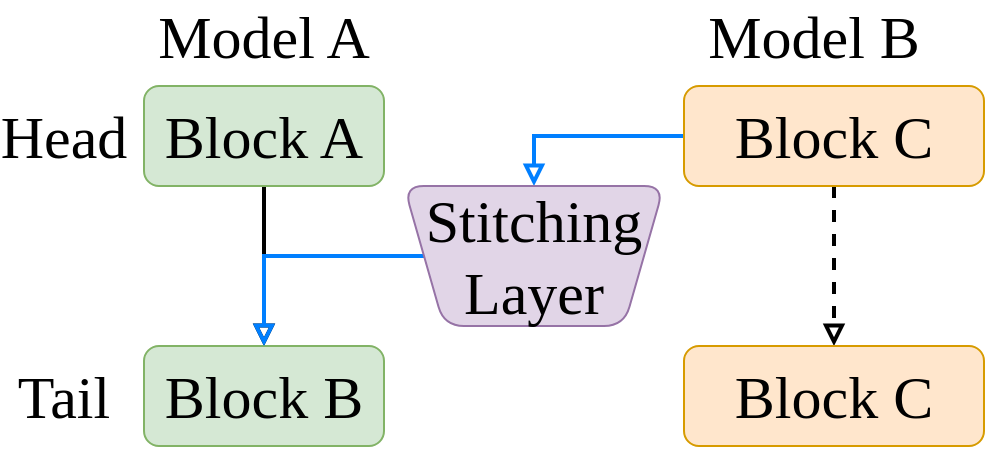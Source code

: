 <mxfile version="26.0.10">
  <diagram name="Page-1" id="6bona2nswfuM23irWO-D">
    <mxGraphModel dx="1434" dy="822" grid="1" gridSize="10" guides="1" tooltips="1" connect="1" arrows="1" fold="1" page="1" pageScale="1" pageWidth="850" pageHeight="1100" math="0" shadow="0">
      <root>
        <mxCell id="0" />
        <mxCell id="1" parent="0" />
        <mxCell id="6r7mWHRHmyrthiJqFdnM-7" value="" style="edgeStyle=orthogonalEdgeStyle;rounded=0;orthogonalLoop=1;jettySize=auto;html=1;strokeWidth=2;endArrow=block;endFill=0;" parent="1" source="6r7mWHRHmyrthiJqFdnM-1" target="6r7mWHRHmyrthiJqFdnM-2" edge="1">
          <mxGeometry relative="1" as="geometry" />
        </mxCell>
        <mxCell id="6r7mWHRHmyrthiJqFdnM-1" value="&lt;font style=&quot;font-size: 30px;&quot; face=&quot;Times New Roman&quot;&gt;&lt;font&gt;Block A&lt;/font&gt;&lt;br&gt;&lt;/font&gt;" style="rounded=1;whiteSpace=wrap;html=1;fillColor=#d5e8d4;strokeColor=#82b366;" parent="1" vertex="1">
          <mxGeometry x="140" y="220" width="120" height="50" as="geometry" />
        </mxCell>
        <mxCell id="6r7mWHRHmyrthiJqFdnM-2" value="&lt;font style=&quot;font-size: 30px;&quot; face=&quot;Times New Roman&quot;&gt;&lt;font&gt;Block B&lt;/font&gt;&lt;br&gt;&lt;/font&gt;" style="rounded=1;whiteSpace=wrap;html=1;fillColor=#d5e8d4;strokeColor=#82b366;" parent="1" vertex="1">
          <mxGeometry x="140" y="350" width="120" height="50" as="geometry" />
        </mxCell>
        <mxCell id="6r7mWHRHmyrthiJqFdnM-6" style="edgeStyle=orthogonalEdgeStyle;rounded=0;orthogonalLoop=1;jettySize=auto;html=1;entryX=0.5;entryY=0;entryDx=0;entryDy=0;endArrow=block;endFill=0;strokeWidth=2;dashed=1;" parent="1" source="6r7mWHRHmyrthiJqFdnM-3" target="6r7mWHRHmyrthiJqFdnM-4" edge="1">
          <mxGeometry relative="1" as="geometry" />
        </mxCell>
        <mxCell id="6r7mWHRHmyrthiJqFdnM-10" style="edgeStyle=orthogonalEdgeStyle;rounded=0;orthogonalLoop=1;jettySize=auto;html=1;entryX=0.5;entryY=1;entryDx=0;entryDy=0;strokeWidth=2;strokeColor=#007FFF;endArrow=block;endFill=0;exitX=0;exitY=0.5;exitDx=0;exitDy=0;" parent="1" source="6r7mWHRHmyrthiJqFdnM-3" target="6r7mWHRHmyrthiJqFdnM-5" edge="1">
          <mxGeometry relative="1" as="geometry">
            <Array as="points">
              <mxPoint x="335" y="245" />
            </Array>
          </mxGeometry>
        </mxCell>
        <mxCell id="6r7mWHRHmyrthiJqFdnM-3" value="&lt;font style=&quot;font-size: 30px;&quot; face=&quot;Times New Roman&quot;&gt;&lt;font&gt;Block C&lt;/font&gt;&lt;br&gt;&lt;/font&gt;" style="rounded=1;whiteSpace=wrap;html=1;fillColor=#ffe6cc;strokeColor=#d79b00;" parent="1" vertex="1">
          <mxGeometry x="410" y="220" width="150" height="50" as="geometry" />
        </mxCell>
        <mxCell id="6r7mWHRHmyrthiJqFdnM-4" value="&lt;font style=&quot;font-size: 30px;&quot; face=&quot;Times New Roman&quot;&gt;&lt;font&gt;Block C&lt;/font&gt;&lt;br&gt;&lt;/font&gt;" style="rounded=1;whiteSpace=wrap;html=1;fillColor=#ffe6cc;strokeColor=#d79b00;" parent="1" vertex="1">
          <mxGeometry x="410" y="350" width="150" height="50" as="geometry" />
        </mxCell>
        <mxCell id="6r7mWHRHmyrthiJqFdnM-9" style="edgeStyle=orthogonalEdgeStyle;rounded=0;orthogonalLoop=1;jettySize=auto;html=1;entryX=0.5;entryY=0;entryDx=0;entryDy=0;strokeColor=#007FFF;strokeWidth=2;endArrow=block;endFill=0;" parent="1" source="6r7mWHRHmyrthiJqFdnM-5" target="6r7mWHRHmyrthiJqFdnM-2" edge="1">
          <mxGeometry relative="1" as="geometry" />
        </mxCell>
        <mxCell id="6r7mWHRHmyrthiJqFdnM-5" value="&lt;font face=&quot;Times New Roman&quot; style=&quot;font-size: 30px;&quot;&gt;Stitching Layer&lt;br&gt;&lt;/font&gt;" style="shape=trapezoid;perimeter=trapezoidPerimeter;whiteSpace=wrap;html=1;fixedSize=1;direction=west;size=20;fillColor=#e1d5e7;strokeColor=#9673a6;rounded=1;" parent="1" vertex="1">
          <mxGeometry x="270" y="270" width="130" height="70" as="geometry" />
        </mxCell>
        <mxCell id="6r7mWHRHmyrthiJqFdnM-11" value="&lt;font face=&quot;Times New Roman&quot; style=&quot;font-size: 30px;&quot;&gt;Head&lt;/font&gt;" style="text;html=1;align=center;verticalAlign=middle;whiteSpace=wrap;rounded=0;" parent="1" vertex="1">
          <mxGeometry x="70" y="230" width="60" height="30" as="geometry" />
        </mxCell>
        <mxCell id="6r7mWHRHmyrthiJqFdnM-12" value="&lt;font style=&quot;font-size: 30px;&quot; face=&quot;Times New Roman&quot;&gt;Tail&lt;/font&gt;" style="text;html=1;align=center;verticalAlign=middle;whiteSpace=wrap;rounded=0;" parent="1" vertex="1">
          <mxGeometry x="70" y="360" width="60" height="30" as="geometry" />
        </mxCell>
        <mxCell id="6r7mWHRHmyrthiJqFdnM-13" value="&lt;font style=&quot;font-size: 30px;&quot; face=&quot;Times New Roman&quot;&gt;Model A&lt;br&gt;&lt;/font&gt;" style="text;html=1;align=center;verticalAlign=middle;whiteSpace=wrap;rounded=0;" parent="1" vertex="1">
          <mxGeometry x="145" y="180" width="110" height="30" as="geometry" />
        </mxCell>
        <mxCell id="6r7mWHRHmyrthiJqFdnM-14" value="&lt;font style=&quot;font-size: 30px;&quot; face=&quot;Times New Roman&quot;&gt;Model B&lt;br&gt;&lt;/font&gt;" style="text;html=1;align=center;verticalAlign=middle;whiteSpace=wrap;rounded=0;" parent="1" vertex="1">
          <mxGeometry x="420" y="180" width="110" height="30" as="geometry" />
        </mxCell>
      </root>
    </mxGraphModel>
  </diagram>
</mxfile>

